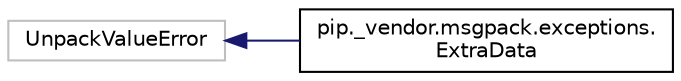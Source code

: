 digraph "Graphical Class Hierarchy"
{
 // LATEX_PDF_SIZE
  edge [fontname="Helvetica",fontsize="10",labelfontname="Helvetica",labelfontsize="10"];
  node [fontname="Helvetica",fontsize="10",shape=record];
  rankdir="LR";
  Node14442 [label="UnpackValueError",height=0.2,width=0.4,color="grey75", fillcolor="white", style="filled",tooltip=" "];
  Node14442 -> Node0 [dir="back",color="midnightblue",fontsize="10",style="solid",fontname="Helvetica"];
  Node0 [label="pip._vendor.msgpack.exceptions.\lExtraData",height=0.2,width=0.4,color="black", fillcolor="white", style="filled",URL="$classpip_1_1__vendor_1_1msgpack_1_1exceptions_1_1ExtraData.html",tooltip=" "];
}
